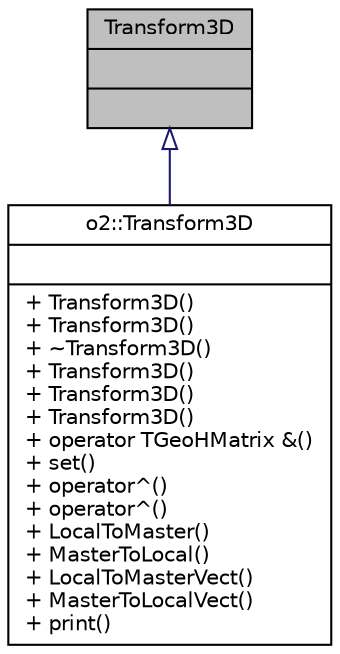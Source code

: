 digraph "Transform3D"
{
 // INTERACTIVE_SVG=YES
  bgcolor="transparent";
  edge [fontname="Helvetica",fontsize="10",labelfontname="Helvetica",labelfontsize="10"];
  node [fontname="Helvetica",fontsize="10",shape=record];
  Node1 [label="{Transform3D\n||}",height=0.2,width=0.4,color="black", fillcolor="grey75", style="filled" fontcolor="black"];
  Node1 -> Node2 [dir="back",color="midnightblue",fontsize="10",style="solid",arrowtail="onormal",fontname="Helvetica"];
  Node2 [label="{o2::Transform3D\n||+ Transform3D()\l+ Transform3D()\l+ ~Transform3D()\l+ Transform3D()\l+ Transform3D()\l+ Transform3D()\l+ operator TGeoHMatrix &()\l+ set()\l+ operator^()\l+ operator^()\l+ LocalToMaster()\l+ MasterToLocal()\l+ LocalToMasterVect()\l+ MasterToLocalVect()\l+ print()\l}",height=0.2,width=0.4,color="black",URL="$d9/ddc/classo2_1_1Transform3D.html"];
}
